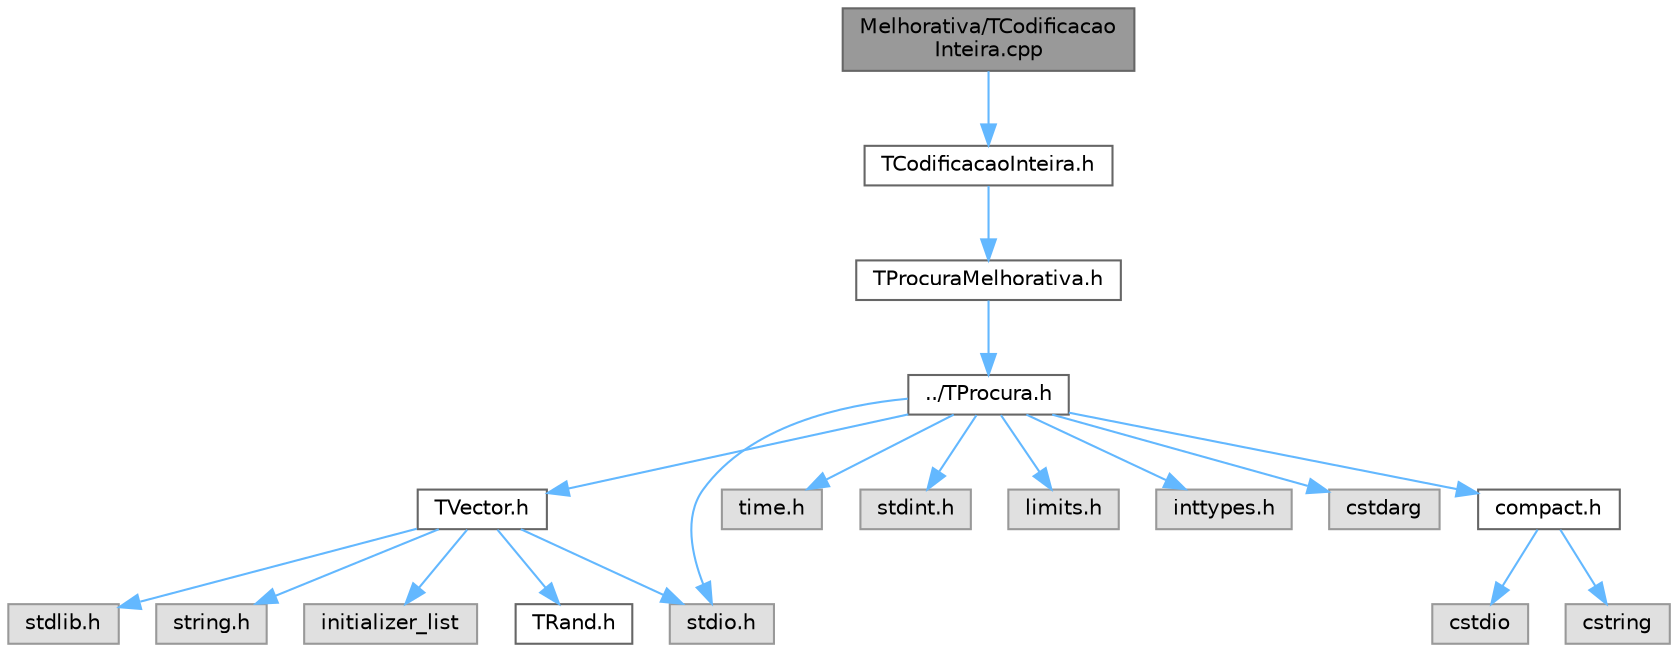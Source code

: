digraph "Melhorativa/TCodificacaoInteira.cpp"
{
 // LATEX_PDF_SIZE
  bgcolor="transparent";
  edge [fontname=Helvetica,fontsize=10,labelfontname=Helvetica,labelfontsize=10];
  node [fontname=Helvetica,fontsize=10,shape=box,height=0.2,width=0.4];
  Node1 [id="Node000001",label="Melhorativa/TCodificacao\lInteira.cpp",height=0.2,width=0.4,color="gray40", fillcolor="grey60", style="filled", fontcolor="black",tooltip=" "];
  Node1 -> Node2 [id="edge1_Node000001_Node000002",color="steelblue1",style="solid",tooltip=" "];
  Node2 [id="Node000002",label="TCodificacaoInteira.h",height=0.2,width=0.4,color="grey40", fillcolor="white", style="filled",URL="$TCodificacaoInteira_8h.html",tooltip=" "];
  Node2 -> Node3 [id="edge2_Node000002_Node000003",color="steelblue1",style="solid",tooltip=" "];
  Node3 [id="Node000003",label="TProcuraMelhorativa.h",height=0.2,width=0.4,color="grey40", fillcolor="white", style="filled",URL="$TProcuraMelhorativa_8h.html",tooltip=" "];
  Node3 -> Node4 [id="edge3_Node000003_Node000004",color="steelblue1",style="solid",tooltip=" "];
  Node4 [id="Node000004",label="../TProcura.h",height=0.2,width=0.4,color="grey40", fillcolor="white", style="filled",URL="$TProcura_8h.html",tooltip=" "];
  Node4 -> Node5 [id="edge4_Node000004_Node000005",color="steelblue1",style="solid",tooltip=" "];
  Node5 [id="Node000005",label="TVector.h",height=0.2,width=0.4,color="grey40", fillcolor="white", style="filled",URL="$TVector_8h.html",tooltip="Vetor dinâmico genérico com operações de pilha, conjuntos e algoritmos úteis."];
  Node5 -> Node6 [id="edge5_Node000005_Node000006",color="steelblue1",style="solid",tooltip=" "];
  Node6 [id="Node000006",label="stdlib.h",height=0.2,width=0.4,color="grey60", fillcolor="#E0E0E0", style="filled",tooltip=" "];
  Node5 -> Node7 [id="edge6_Node000005_Node000007",color="steelblue1",style="solid",tooltip=" "];
  Node7 [id="Node000007",label="string.h",height=0.2,width=0.4,color="grey60", fillcolor="#E0E0E0", style="filled",tooltip=" "];
  Node5 -> Node8 [id="edge7_Node000005_Node000008",color="steelblue1",style="solid",tooltip=" "];
  Node8 [id="Node000008",label="stdio.h",height=0.2,width=0.4,color="grey60", fillcolor="#E0E0E0", style="filled",tooltip=" "];
  Node5 -> Node9 [id="edge8_Node000005_Node000009",color="steelblue1",style="solid",tooltip=" "];
  Node9 [id="Node000009",label="initializer_list",height=0.2,width=0.4,color="grey60", fillcolor="#E0E0E0", style="filled",tooltip=" "];
  Node5 -> Node10 [id="edge9_Node000005_Node000010",color="steelblue1",style="solid",tooltip=" "];
  Node10 [id="Node000010",label="TRand.h",height=0.2,width=0.4,color="grey40", fillcolor="white", style="filled",URL="$TRand_8h.html",tooltip="Interface para geração de números aleatórios independentes do sistema operativo."];
  Node4 -> Node11 [id="edge10_Node000004_Node000011",color="steelblue1",style="solid",tooltip=" "];
  Node11 [id="Node000011",label="time.h",height=0.2,width=0.4,color="grey60", fillcolor="#E0E0E0", style="filled",tooltip=" "];
  Node4 -> Node12 [id="edge11_Node000004_Node000012",color="steelblue1",style="solid",tooltip=" "];
  Node12 [id="Node000012",label="stdint.h",height=0.2,width=0.4,color="grey60", fillcolor="#E0E0E0", style="filled",tooltip=" "];
  Node4 -> Node13 [id="edge12_Node000004_Node000013",color="steelblue1",style="solid",tooltip=" "];
  Node13 [id="Node000013",label="limits.h",height=0.2,width=0.4,color="grey60", fillcolor="#E0E0E0", style="filled",tooltip=" "];
  Node4 -> Node8 [id="edge13_Node000004_Node000008",color="steelblue1",style="solid",tooltip=" "];
  Node4 -> Node14 [id="edge14_Node000004_Node000014",color="steelblue1",style="solid",tooltip=" "];
  Node14 [id="Node000014",label="inttypes.h",height=0.2,width=0.4,color="grey60", fillcolor="#E0E0E0", style="filled",tooltip=" "];
  Node4 -> Node15 [id="edge15_Node000004_Node000015",color="steelblue1",style="solid",tooltip=" "];
  Node15 [id="Node000015",label="cstdarg",height=0.2,width=0.4,color="grey60", fillcolor="#E0E0E0", style="filled",tooltip=" "];
  Node4 -> Node16 [id="edge16_Node000004_Node000016",color="steelblue1",style="solid",tooltip=" "];
  Node16 [id="Node000016",label="compact.h",height=0.2,width=0.4,color="grey40", fillcolor="white", style="filled",URL="$compact_8h.html",tooltip=" "];
  Node16 -> Node17 [id="edge17_Node000016_Node000017",color="steelblue1",style="solid",tooltip=" "];
  Node17 [id="Node000017",label="cstdio",height=0.2,width=0.4,color="grey60", fillcolor="#E0E0E0", style="filled",tooltip=" "];
  Node16 -> Node18 [id="edge18_Node000016_Node000018",color="steelblue1",style="solid",tooltip=" "];
  Node18 [id="Node000018",label="cstring",height=0.2,width=0.4,color="grey60", fillcolor="#E0E0E0", style="filled",tooltip=" "];
}
